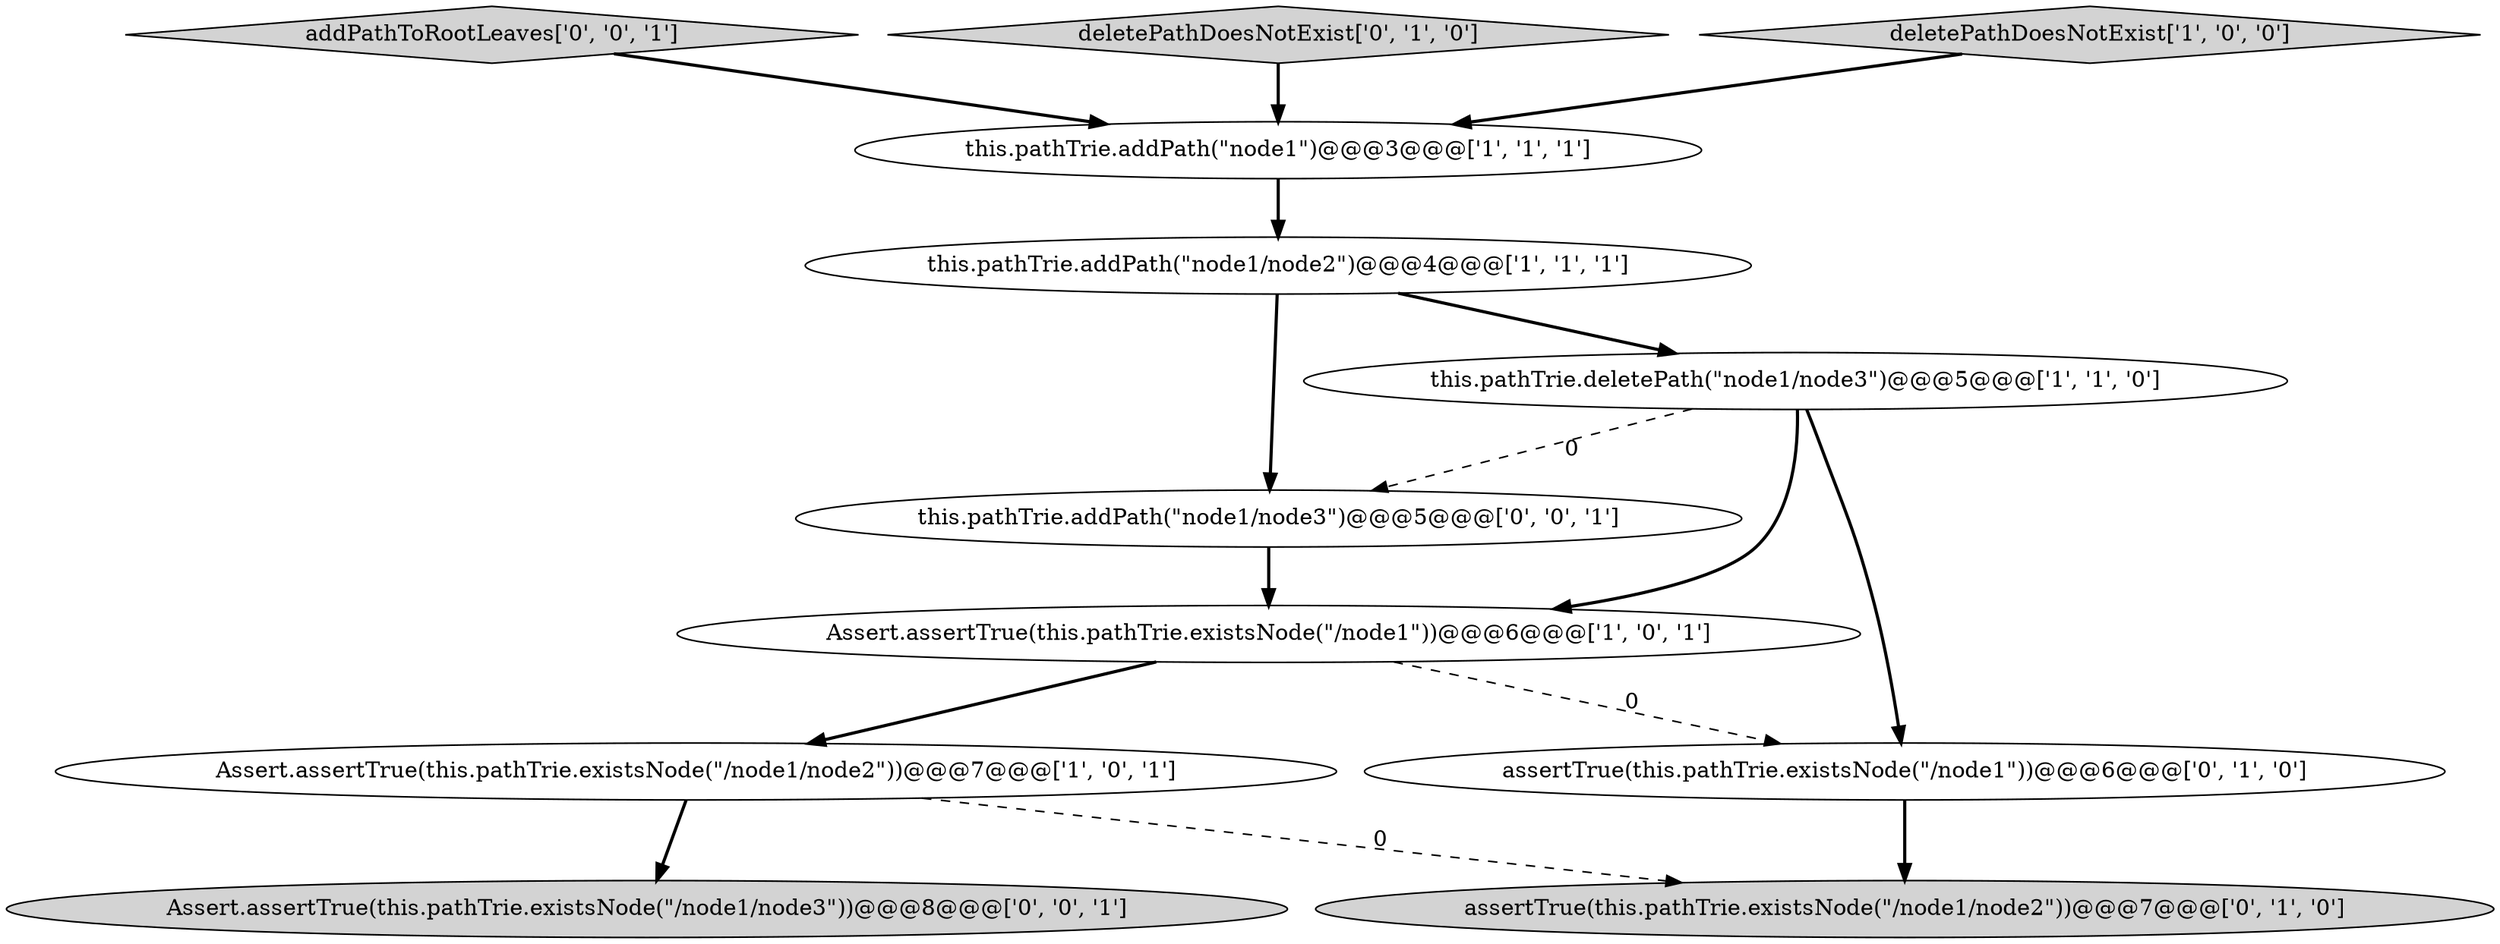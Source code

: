 digraph {
10 [style = filled, label = "this.pathTrie.addPath(\"node1/node3\")@@@5@@@['0', '0', '1']", fillcolor = white, shape = ellipse image = "AAA0AAABBB3BBB"];
11 [style = filled, label = "Assert.assertTrue(this.pathTrie.existsNode(\"/node1/node3\"))@@@8@@@['0', '0', '1']", fillcolor = lightgray, shape = ellipse image = "AAA0AAABBB3BBB"];
0 [style = filled, label = "this.pathTrie.deletePath(\"node1/node3\")@@@5@@@['1', '1', '0']", fillcolor = white, shape = ellipse image = "AAA0AAABBB1BBB"];
9 [style = filled, label = "addPathToRootLeaves['0', '0', '1']", fillcolor = lightgray, shape = diamond image = "AAA0AAABBB3BBB"];
4 [style = filled, label = "this.pathTrie.addPath(\"node1\")@@@3@@@['1', '1', '1']", fillcolor = white, shape = ellipse image = "AAA0AAABBB1BBB"];
5 [style = filled, label = "Assert.assertTrue(this.pathTrie.existsNode(\"/node1\"))@@@6@@@['1', '0', '1']", fillcolor = white, shape = ellipse image = "AAA0AAABBB1BBB"];
8 [style = filled, label = "deletePathDoesNotExist['0', '1', '0']", fillcolor = lightgray, shape = diamond image = "AAA0AAABBB2BBB"];
1 [style = filled, label = "Assert.assertTrue(this.pathTrie.existsNode(\"/node1/node2\"))@@@7@@@['1', '0', '1']", fillcolor = white, shape = ellipse image = "AAA0AAABBB1BBB"];
6 [style = filled, label = "assertTrue(this.pathTrie.existsNode(\"/node1\"))@@@6@@@['0', '1', '0']", fillcolor = white, shape = ellipse image = "AAA1AAABBB2BBB"];
2 [style = filled, label = "deletePathDoesNotExist['1', '0', '0']", fillcolor = lightgray, shape = diamond image = "AAA0AAABBB1BBB"];
3 [style = filled, label = "this.pathTrie.addPath(\"node1/node2\")@@@4@@@['1', '1', '1']", fillcolor = white, shape = ellipse image = "AAA0AAABBB1BBB"];
7 [style = filled, label = "assertTrue(this.pathTrie.existsNode(\"/node1/node2\"))@@@7@@@['0', '1', '0']", fillcolor = lightgray, shape = ellipse image = "AAA1AAABBB2BBB"];
0->6 [style = bold, label=""];
1->7 [style = dashed, label="0"];
3->10 [style = bold, label=""];
0->10 [style = dashed, label="0"];
0->5 [style = bold, label=""];
6->7 [style = bold, label=""];
2->4 [style = bold, label=""];
5->6 [style = dashed, label="0"];
3->0 [style = bold, label=""];
4->3 [style = bold, label=""];
8->4 [style = bold, label=""];
9->4 [style = bold, label=""];
10->5 [style = bold, label=""];
1->11 [style = bold, label=""];
5->1 [style = bold, label=""];
}
